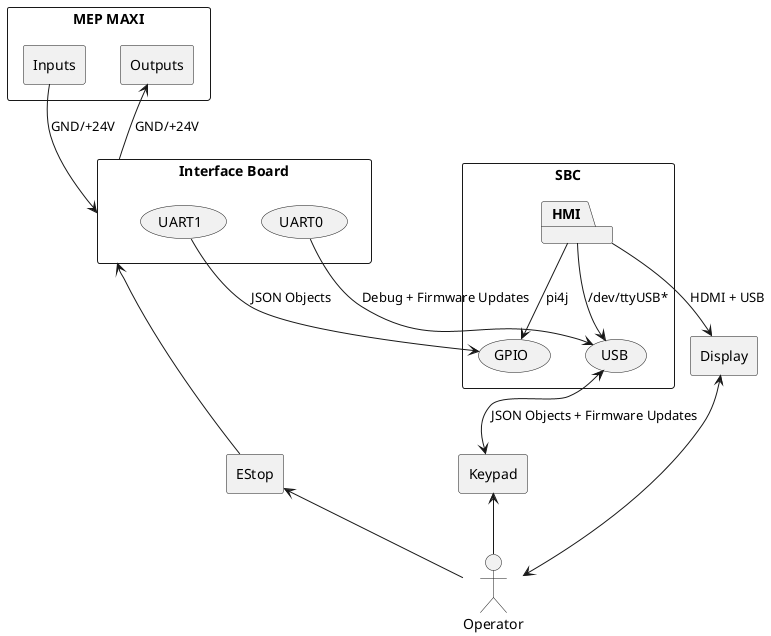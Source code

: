 @startuml

'rectangle I/O{
'    package Outputs{
'        json Solenoids{
'            "SOL_SHEAR_CUT": [],
'            "SOL_SHEER_HOME": [],
'            "SOL_TOOL_OUT": [],
'            "SOL_TOOL_IN": [],
'            "SOL_FEED_FORWARD": [],
'            "SOL_FEED_REVERSE": [],
'            "SOL_HEAD_CW": [],
'            "SOL_HEAD_CCW": [],
'            "SOL_HEAD_CCW": [],
'            "SOL_HEAD_OUT": [],
'            "SOL_HEAD_IN": []
'        }
'    }
'
'    package Inputs{
'        json Buttons{
'            "AUTO_BUTTON": [],
'            "SHEAR_BUTTON": []
'        }
'        json Encoders{
'            "ENCODER_FEED_SET": [],
'            "ENCODER_FEED_RESET": [],
'            "ENCODER_BEND_SET": [],
'            "ENCODER_BEND_RESET": []
'        }
'        json Proximity{
'            "PROXIMITY_HEAD_OUT": [],
'            "PROXIMITY_HEAD_IN": [],
'            "PROXIMITY_SHEAR_HOME": [],
'            "PROXIMITY_SHEAR_CUT": [],
'            "PROXIMITY_TOOL_IN": [],
'            "PROXIMITY_TOOL_OUT": [],
'            "PROXIMITY_HEAD_LIM": [],
'            "PROXIMITY_HEAD_CW": [],
'            "PROXIMITY_HEAD_CCW": []
'        }
'    }
'    json Power{
'        "GND": [],
'        "+24V": []
'    }
'}

rectangle "MEP MAXI"{
    rectangle Inputs{
    }

    rectangle Outputs{
    }
}

rectangle "Interface Board"{
    usecase UART0
    usecase UART1
}

rectangle "SBC"{
    usecase GPIO
    package "HMI"{
    }
    usecase USB
}

rectangle Keypad{
}

rectangle Display{
}

rectangle EStop{
}

actor Operator

Outputs <-- [Interface Board]: GND/+24V
Inputs --> [Interface Board]: GND/+24V
[UART1] --> [GPIO]: JSON Objects
[UART0] --> [USB]: Debug + Firmware Updates
[USB] <--> Keypad: JSON Objects + Firmware Updates
[HMI] --> [USB]: /dev/ttyUSB*
[HMI] --> [GPIO]: pi4j
[HMI] --> Display: HDMI + USB
[Interface Board] <-- EStop
Display <--> Operator
Keypad <-- Operator
EStop <-- Operator

@enduml